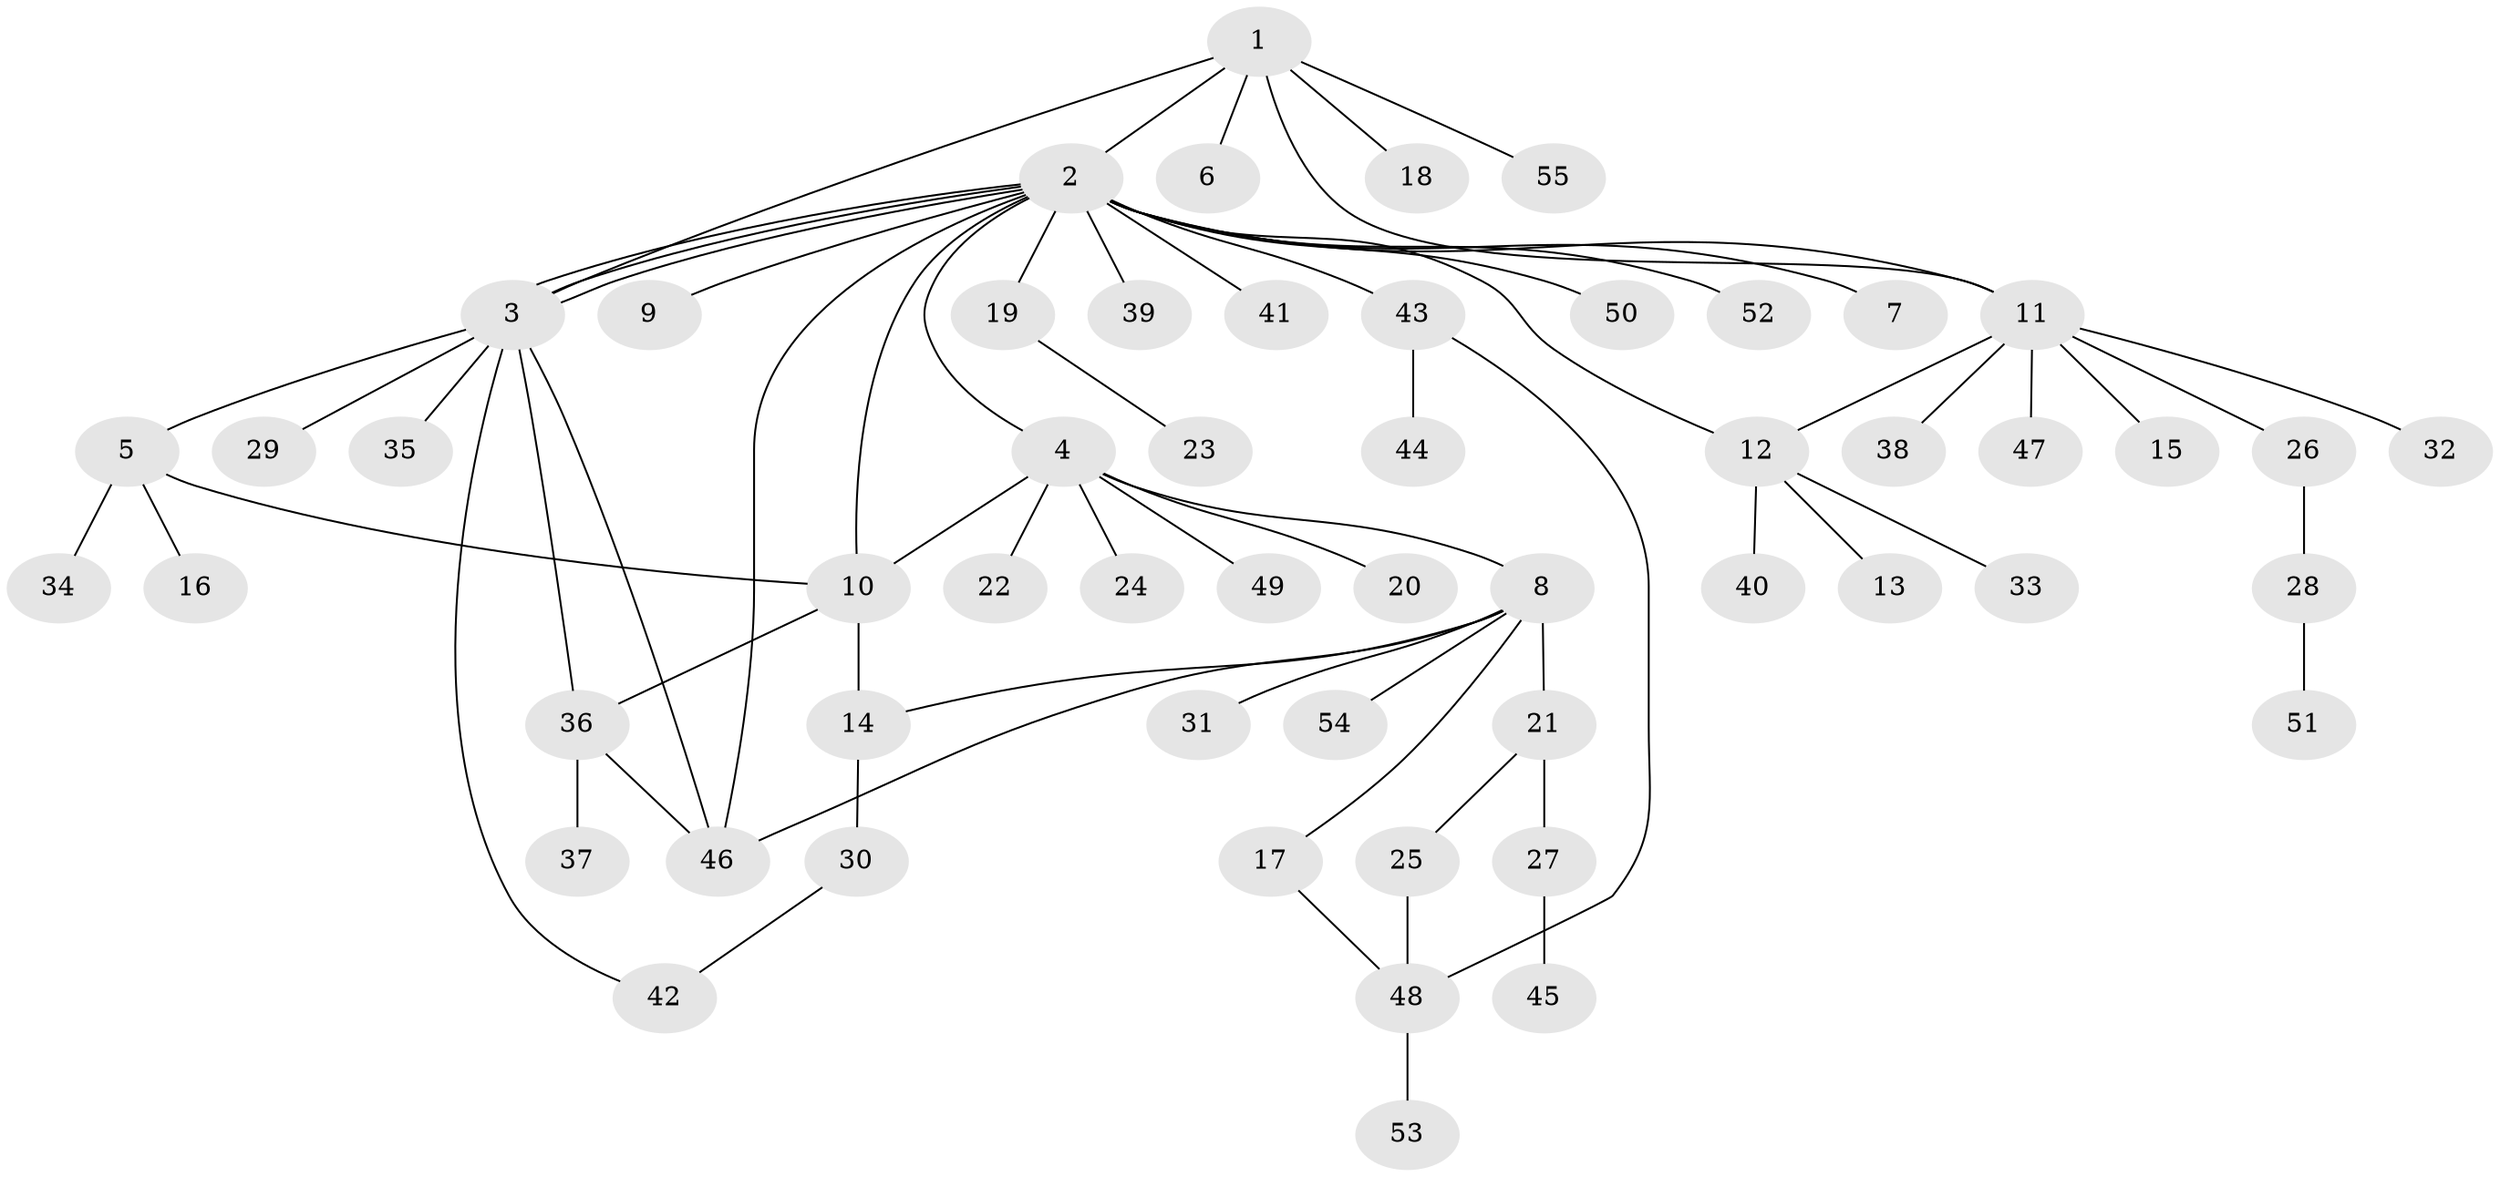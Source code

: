 // coarse degree distribution, {11: 0.023255813953488372, 13: 0.023255813953488372, 6: 0.023255813953488372, 3: 0.046511627906976744, 1: 0.627906976744186, 8: 0.023255813953488372, 7: 0.046511627906976744, 4: 0.046511627906976744, 2: 0.11627906976744186, 5: 0.023255813953488372}
// Generated by graph-tools (version 1.1) at 2025/23/03/03/25 07:23:52]
// undirected, 55 vertices, 69 edges
graph export_dot {
graph [start="1"]
  node [color=gray90,style=filled];
  1;
  2;
  3;
  4;
  5;
  6;
  7;
  8;
  9;
  10;
  11;
  12;
  13;
  14;
  15;
  16;
  17;
  18;
  19;
  20;
  21;
  22;
  23;
  24;
  25;
  26;
  27;
  28;
  29;
  30;
  31;
  32;
  33;
  34;
  35;
  36;
  37;
  38;
  39;
  40;
  41;
  42;
  43;
  44;
  45;
  46;
  47;
  48;
  49;
  50;
  51;
  52;
  53;
  54;
  55;
  1 -- 2;
  1 -- 3;
  1 -- 6;
  1 -- 11;
  1 -- 18;
  1 -- 55;
  2 -- 3;
  2 -- 3;
  2 -- 3;
  2 -- 4;
  2 -- 7;
  2 -- 9;
  2 -- 10;
  2 -- 11;
  2 -- 12;
  2 -- 19;
  2 -- 39;
  2 -- 41;
  2 -- 43;
  2 -- 46;
  2 -- 50;
  2 -- 52;
  3 -- 5;
  3 -- 29;
  3 -- 35;
  3 -- 36;
  3 -- 42;
  3 -- 46;
  4 -- 8;
  4 -- 10;
  4 -- 20;
  4 -- 22;
  4 -- 24;
  4 -- 49;
  5 -- 10;
  5 -- 16;
  5 -- 34;
  8 -- 14;
  8 -- 17;
  8 -- 21;
  8 -- 31;
  8 -- 46;
  8 -- 54;
  10 -- 14;
  10 -- 36;
  11 -- 12;
  11 -- 15;
  11 -- 26;
  11 -- 32;
  11 -- 38;
  11 -- 47;
  12 -- 13;
  12 -- 33;
  12 -- 40;
  14 -- 30;
  17 -- 48;
  19 -- 23;
  21 -- 25;
  21 -- 27;
  25 -- 48;
  26 -- 28;
  27 -- 45;
  28 -- 51;
  30 -- 42;
  36 -- 37;
  36 -- 46;
  43 -- 44;
  43 -- 48;
  48 -- 53;
}
